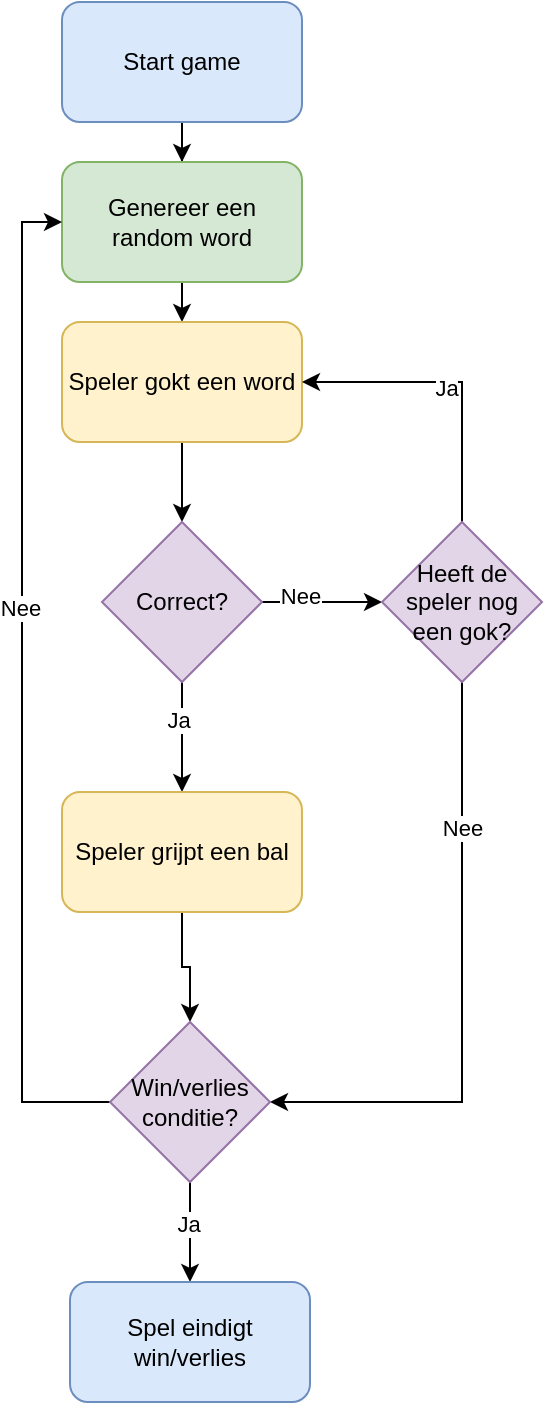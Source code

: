 <mxfile version="27.0.1">
  <diagram name="Pagina-1" id="88rqKn-kRWn1IQCB_Tzr">
    <mxGraphModel dx="1426" dy="777" grid="1" gridSize="10" guides="1" tooltips="1" connect="1" arrows="1" fold="1" page="1" pageScale="1" pageWidth="827" pageHeight="1169" math="0" shadow="0">
      <root>
        <mxCell id="0" />
        <mxCell id="1" parent="0" />
        <mxCell id="uWzpOT1AdCiu_1bDRIk7-3" style="edgeStyle=orthogonalEdgeStyle;rounded=0;orthogonalLoop=1;jettySize=auto;html=1;" edge="1" parent="1" source="uWzpOT1AdCiu_1bDRIk7-1" target="uWzpOT1AdCiu_1bDRIk7-2">
          <mxGeometry relative="1" as="geometry" />
        </mxCell>
        <mxCell id="uWzpOT1AdCiu_1bDRIk7-1" value="Start game" style="rounded=1;whiteSpace=wrap;html=1;fillColor=#dae8fc;strokeColor=#6c8ebf;" vertex="1" parent="1">
          <mxGeometry x="350" y="130" width="120" height="60" as="geometry" />
        </mxCell>
        <mxCell id="uWzpOT1AdCiu_1bDRIk7-5" style="edgeStyle=orthogonalEdgeStyle;rounded=0;orthogonalLoop=1;jettySize=auto;html=1;exitX=0.5;exitY=1;exitDx=0;exitDy=0;entryX=0.5;entryY=0;entryDx=0;entryDy=0;" edge="1" parent="1" source="uWzpOT1AdCiu_1bDRIk7-2" target="uWzpOT1AdCiu_1bDRIk7-4">
          <mxGeometry relative="1" as="geometry" />
        </mxCell>
        <mxCell id="uWzpOT1AdCiu_1bDRIk7-2" value="Genereer een random word" style="rounded=1;whiteSpace=wrap;html=1;fillColor=#d5e8d4;strokeColor=#82b366;" vertex="1" parent="1">
          <mxGeometry x="350" y="210" width="120" height="60" as="geometry" />
        </mxCell>
        <mxCell id="uWzpOT1AdCiu_1bDRIk7-7" style="edgeStyle=orthogonalEdgeStyle;rounded=0;orthogonalLoop=1;jettySize=auto;html=1;entryX=0.5;entryY=0;entryDx=0;entryDy=0;" edge="1" parent="1" source="uWzpOT1AdCiu_1bDRIk7-4" target="uWzpOT1AdCiu_1bDRIk7-6">
          <mxGeometry relative="1" as="geometry" />
        </mxCell>
        <mxCell id="uWzpOT1AdCiu_1bDRIk7-4" value="Speler gokt een word" style="rounded=1;whiteSpace=wrap;html=1;fillColor=#fff2cc;strokeColor=#d6b656;" vertex="1" parent="1">
          <mxGeometry x="350" y="290" width="120" height="60" as="geometry" />
        </mxCell>
        <mxCell id="uWzpOT1AdCiu_1bDRIk7-9" style="edgeStyle=orthogonalEdgeStyle;rounded=0;orthogonalLoop=1;jettySize=auto;html=1;" edge="1" parent="1" source="uWzpOT1AdCiu_1bDRIk7-6" target="uWzpOT1AdCiu_1bDRIk7-8">
          <mxGeometry relative="1" as="geometry" />
        </mxCell>
        <mxCell id="uWzpOT1AdCiu_1bDRIk7-10" value="Nee" style="edgeLabel;html=1;align=center;verticalAlign=middle;resizable=0;points=[];" vertex="1" connectable="0" parent="uWzpOT1AdCiu_1bDRIk7-9">
          <mxGeometry x="-0.367" y="3" relative="1" as="geometry">
            <mxPoint as="offset" />
          </mxGeometry>
        </mxCell>
        <mxCell id="uWzpOT1AdCiu_1bDRIk7-14" style="edgeStyle=orthogonalEdgeStyle;rounded=0;orthogonalLoop=1;jettySize=auto;html=1;entryX=0.5;entryY=0;entryDx=0;entryDy=0;" edge="1" parent="1" source="uWzpOT1AdCiu_1bDRIk7-6" target="uWzpOT1AdCiu_1bDRIk7-13">
          <mxGeometry relative="1" as="geometry" />
        </mxCell>
        <mxCell id="uWzpOT1AdCiu_1bDRIk7-15" value="Ja" style="edgeLabel;html=1;align=center;verticalAlign=middle;resizable=0;points=[];" vertex="1" connectable="0" parent="uWzpOT1AdCiu_1bDRIk7-14">
          <mxGeometry x="-0.309" y="-2" relative="1" as="geometry">
            <mxPoint as="offset" />
          </mxGeometry>
        </mxCell>
        <mxCell id="uWzpOT1AdCiu_1bDRIk7-6" value="Correct?" style="rhombus;whiteSpace=wrap;html=1;fillColor=#e1d5e7;strokeColor=#9673a6;" vertex="1" parent="1">
          <mxGeometry x="370" y="390" width="80" height="80" as="geometry" />
        </mxCell>
        <mxCell id="uWzpOT1AdCiu_1bDRIk7-11" style="edgeStyle=orthogonalEdgeStyle;rounded=0;orthogonalLoop=1;jettySize=auto;html=1;exitX=0.5;exitY=0;exitDx=0;exitDy=0;entryX=1;entryY=0.5;entryDx=0;entryDy=0;" edge="1" parent="1" source="uWzpOT1AdCiu_1bDRIk7-8" target="uWzpOT1AdCiu_1bDRIk7-4">
          <mxGeometry relative="1" as="geometry" />
        </mxCell>
        <mxCell id="uWzpOT1AdCiu_1bDRIk7-12" value="Ja" style="edgeLabel;html=1;align=center;verticalAlign=middle;resizable=0;points=[];" vertex="1" connectable="0" parent="uWzpOT1AdCiu_1bDRIk7-11">
          <mxGeometry x="0.04" y="3" relative="1" as="geometry">
            <mxPoint as="offset" />
          </mxGeometry>
        </mxCell>
        <mxCell id="uWzpOT1AdCiu_1bDRIk7-18" style="edgeStyle=orthogonalEdgeStyle;rounded=0;orthogonalLoop=1;jettySize=auto;html=1;exitX=0.5;exitY=1;exitDx=0;exitDy=0;entryX=1;entryY=0.5;entryDx=0;entryDy=0;" edge="1" parent="1" source="uWzpOT1AdCiu_1bDRIk7-8" target="uWzpOT1AdCiu_1bDRIk7-16">
          <mxGeometry relative="1" as="geometry" />
        </mxCell>
        <mxCell id="uWzpOT1AdCiu_1bDRIk7-19" value="Nee" style="edgeLabel;html=1;align=center;verticalAlign=middle;resizable=0;points=[];" vertex="1" connectable="0" parent="uWzpOT1AdCiu_1bDRIk7-18">
          <mxGeometry x="-0.523" relative="1" as="geometry">
            <mxPoint as="offset" />
          </mxGeometry>
        </mxCell>
        <mxCell id="uWzpOT1AdCiu_1bDRIk7-8" value="Heeft de speler nog een gok?" style="rhombus;whiteSpace=wrap;html=1;fillColor=#e1d5e7;strokeColor=#9673a6;" vertex="1" parent="1">
          <mxGeometry x="510" y="390" width="80" height="80" as="geometry" />
        </mxCell>
        <mxCell id="uWzpOT1AdCiu_1bDRIk7-17" style="edgeStyle=orthogonalEdgeStyle;rounded=0;orthogonalLoop=1;jettySize=auto;html=1;entryX=0.5;entryY=0;entryDx=0;entryDy=0;" edge="1" parent="1" source="uWzpOT1AdCiu_1bDRIk7-13" target="uWzpOT1AdCiu_1bDRIk7-16">
          <mxGeometry relative="1" as="geometry" />
        </mxCell>
        <mxCell id="uWzpOT1AdCiu_1bDRIk7-13" value="Speler grijpt een bal" style="rounded=1;whiteSpace=wrap;html=1;fillColor=#fff2cc;strokeColor=#d6b656;" vertex="1" parent="1">
          <mxGeometry x="350" y="525" width="120" height="60" as="geometry" />
        </mxCell>
        <mxCell id="uWzpOT1AdCiu_1bDRIk7-20" style="edgeStyle=orthogonalEdgeStyle;rounded=0;orthogonalLoop=1;jettySize=auto;html=1;exitX=0;exitY=0.5;exitDx=0;exitDy=0;entryX=0;entryY=0.5;entryDx=0;entryDy=0;" edge="1" parent="1" source="uWzpOT1AdCiu_1bDRIk7-16" target="uWzpOT1AdCiu_1bDRIk7-2">
          <mxGeometry relative="1" as="geometry" />
        </mxCell>
        <mxCell id="uWzpOT1AdCiu_1bDRIk7-21" value="Nee" style="edgeLabel;html=1;align=center;verticalAlign=middle;resizable=0;points=[];" vertex="1" connectable="0" parent="uWzpOT1AdCiu_1bDRIk7-20">
          <mxGeometry x="0.155" y="1" relative="1" as="geometry">
            <mxPoint as="offset" />
          </mxGeometry>
        </mxCell>
        <mxCell id="uWzpOT1AdCiu_1bDRIk7-22" style="edgeStyle=orthogonalEdgeStyle;rounded=0;orthogonalLoop=1;jettySize=auto;html=1;exitX=0.5;exitY=1;exitDx=0;exitDy=0;" edge="1" parent="1" source="uWzpOT1AdCiu_1bDRIk7-16">
          <mxGeometry relative="1" as="geometry">
            <mxPoint x="414" y="770" as="targetPoint" />
          </mxGeometry>
        </mxCell>
        <mxCell id="uWzpOT1AdCiu_1bDRIk7-24" value="Ja" style="edgeLabel;html=1;align=center;verticalAlign=middle;resizable=0;points=[];" vertex="1" connectable="0" parent="uWzpOT1AdCiu_1bDRIk7-22">
          <mxGeometry x="-0.168" y="-1" relative="1" as="geometry">
            <mxPoint as="offset" />
          </mxGeometry>
        </mxCell>
        <mxCell id="uWzpOT1AdCiu_1bDRIk7-16" value="Win/verlies conditie?" style="rhombus;whiteSpace=wrap;html=1;fillColor=#e1d5e7;strokeColor=#9673a6;" vertex="1" parent="1">
          <mxGeometry x="374" y="640" width="80" height="80" as="geometry" />
        </mxCell>
        <mxCell id="uWzpOT1AdCiu_1bDRIk7-23" value="Spel eindigt win/verlies" style="rounded=1;whiteSpace=wrap;html=1;fillColor=#dae8fc;strokeColor=#6c8ebf;" vertex="1" parent="1">
          <mxGeometry x="354" y="770" width="120" height="60" as="geometry" />
        </mxCell>
      </root>
    </mxGraphModel>
  </diagram>
</mxfile>
